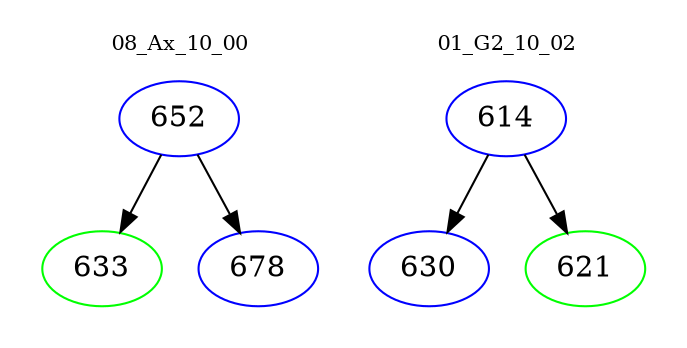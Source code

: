 digraph{
subgraph cluster_0 {
color = white
label = "08_Ax_10_00";
fontsize=10;
T0_652 [label="652", color="blue"]
T0_652 -> T0_633 [color="black"]
T0_633 [label="633", color="green"]
T0_652 -> T0_678 [color="black"]
T0_678 [label="678", color="blue"]
}
subgraph cluster_1 {
color = white
label = "01_G2_10_02";
fontsize=10;
T1_614 [label="614", color="blue"]
T1_614 -> T1_630 [color="black"]
T1_630 [label="630", color="blue"]
T1_614 -> T1_621 [color="black"]
T1_621 [label="621", color="green"]
}
}
